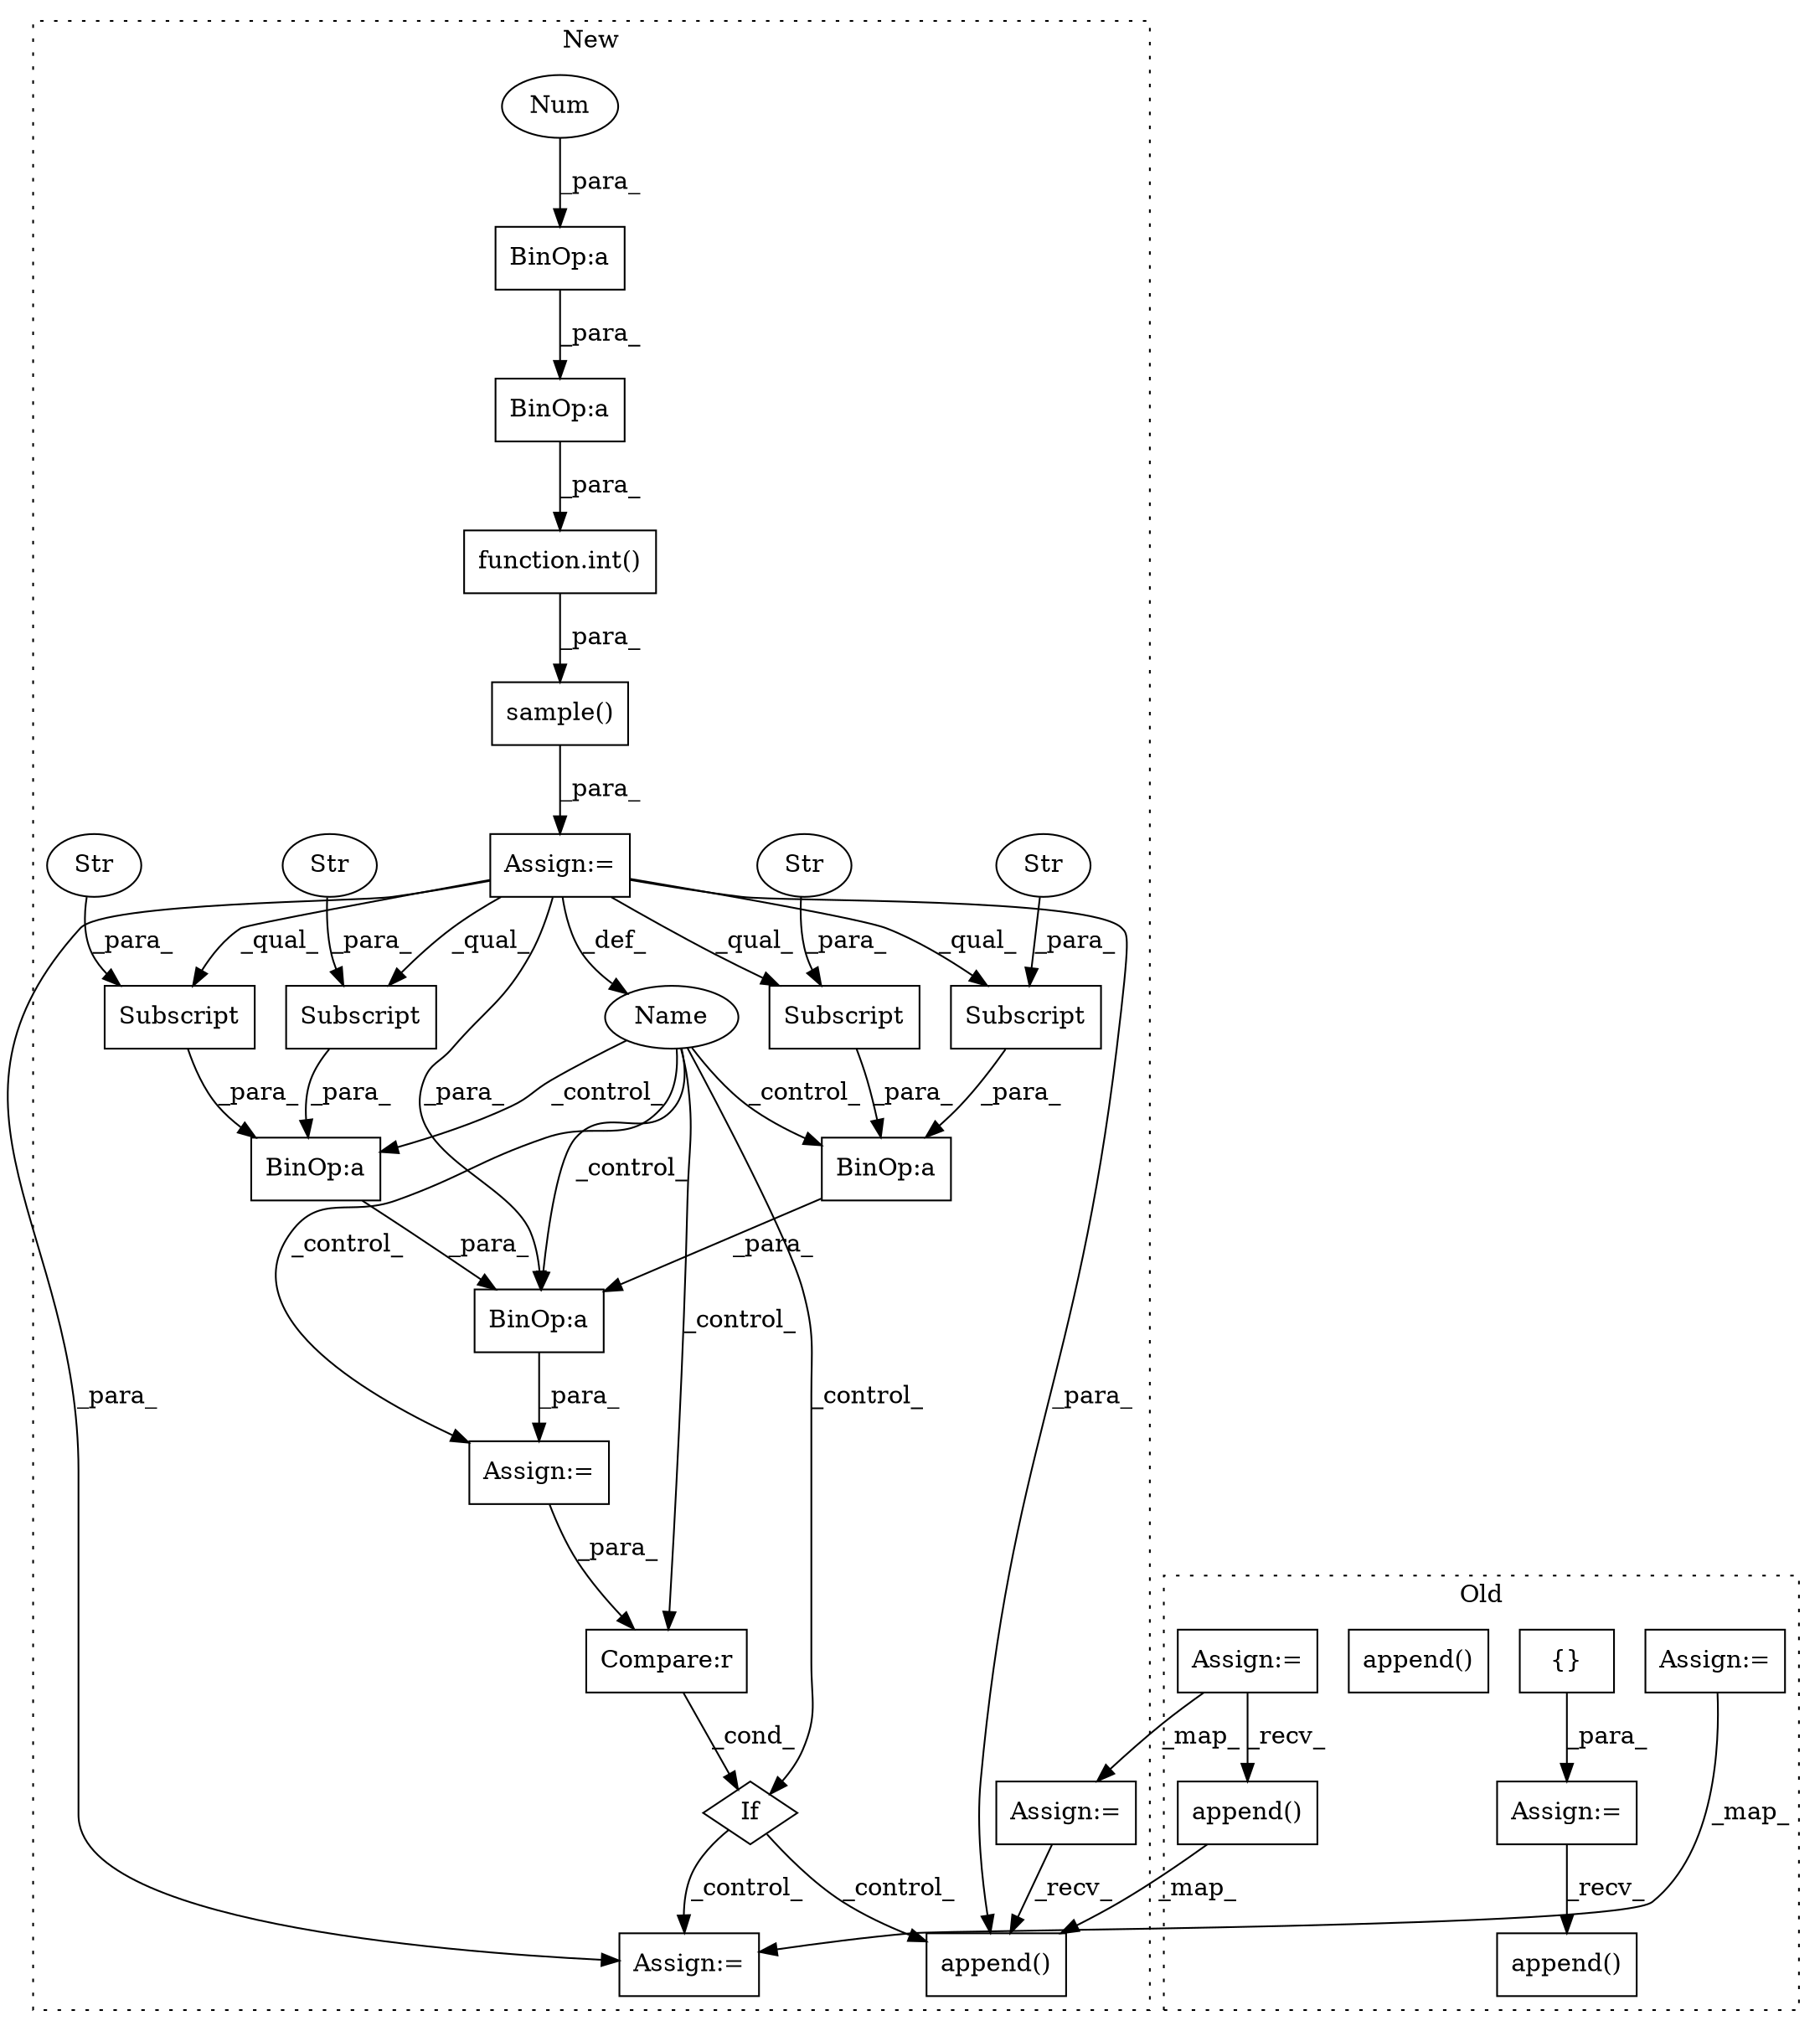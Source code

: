 digraph G {
subgraph cluster0 {
1 [label="append()" a="75" s="3407,3441" l="25,1" shape="box"];
19 [label="{}" a="59" s="3202,3202" l="2,1" shape="box"];
23 [label="append()" a="75" s="3455,3495" l="28,1" shape="box"];
26 [label="Assign:=" a="68" s="3233" l="3" shape="box"];
27 [label="append()" a="75" s="3296,3345" l="29,1" shape="box"];
29 [label="Assign:=" a="68" s="3199" l="3" shape="box"];
30 [label="Assign:=" a="68" s="3370" l="4" shape="box"];
label = "Old";
style="dotted";
}
subgraph cluster1 {
2 [label="sample()" a="75" s="3140,3240" l="27,1" shape="box"];
3 [label="BinOp:a" a="82" s="3219" l="3" shape="box"];
4 [label="If" a="96" s="3591" l="3" shape="diamond"];
5 [label="BinOp:a" a="82" s="3441" l="3" shape="box"];
6 [label="Name" a="87" s="3348" l="6" shape="ellipse"];
7 [label="BinOp:a" a="82" s="3196" l="1" shape="box"];
8 [label="BinOp:a" a="82" s="3540" l="3" shape="box"];
9 [label="BinOp:a" a="82" s="3411" l="94" shape="box"];
10 [label="Compare:r" a="40" s="3594" l="39" shape="box"];
11 [label="Subscript" a="63" s="3444,0" l="36,0" shape="box"];
12 [label="Str" a="66" s="3467" l="12" shape="ellipse"];
13 [label="Subscript" a="63" s="3505,0" l="35,0" shape="box"];
14 [label="Str" a="66" s="3527" l="12" shape="ellipse"];
15 [label="Subscript" a="63" s="3543,0" l="35,0" shape="box"];
16 [label="Str" a="66" s="3565" l="12" shape="ellipse"];
17 [label="Subscript" a="63" s="3405,0" l="36,0" shape="box"];
18 [label="Str" a="66" s="3428" l="12" shape="ellipse"];
20 [label="function.int()" a="75" s="3190,3239" l="4,1" shape="box"];
21 [label="Num" a="76" s="3195" l="1" shape="ellipse"];
22 [label="Assign:=" a="68" s="3402" l="3" shape="box"];
24 [label="append()" a="75" s="3703,3743" l="28,1" shape="box"];
25 [label="Assign:=" a="68" s="3306" l="3" shape="box"];
28 [label="Assign:=" a="68" s="3137" l="3" shape="box"];
31 [label="Assign:=" a="68" s="3662" l="4" shape="box"];
label = "New";
style="dotted";
}
2 -> 28 [label="_para_"];
3 -> 20 [label="_para_"];
4 -> 24 [label="_control_"];
4 -> 31 [label="_control_"];
5 -> 9 [label="_para_"];
6 -> 4 [label="_control_"];
6 -> 9 [label="_control_"];
6 -> 22 [label="_control_"];
6 -> 5 [label="_control_"];
6 -> 8 [label="_control_"];
6 -> 10 [label="_control_"];
7 -> 3 [label="_para_"];
8 -> 9 [label="_para_"];
9 -> 22 [label="_para_"];
10 -> 4 [label="_cond_"];
11 -> 5 [label="_para_"];
12 -> 11 [label="_para_"];
13 -> 8 [label="_para_"];
14 -> 13 [label="_para_"];
15 -> 8 [label="_para_"];
16 -> 15 [label="_para_"];
17 -> 5 [label="_para_"];
18 -> 17 [label="_para_"];
19 -> 29 [label="_para_"];
20 -> 2 [label="_para_"];
21 -> 7 [label="_para_"];
22 -> 10 [label="_para_"];
23 -> 24 [label="_map_"];
25 -> 24 [label="_recv_"];
26 -> 25 [label="_map_"];
26 -> 23 [label="_recv_"];
28 -> 6 [label="_def_"];
28 -> 15 [label="_qual_"];
28 -> 17 [label="_qual_"];
28 -> 13 [label="_qual_"];
28 -> 9 [label="_para_"];
28 -> 11 [label="_qual_"];
28 -> 31 [label="_para_"];
28 -> 24 [label="_para_"];
29 -> 1 [label="_recv_"];
30 -> 31 [label="_map_"];
}